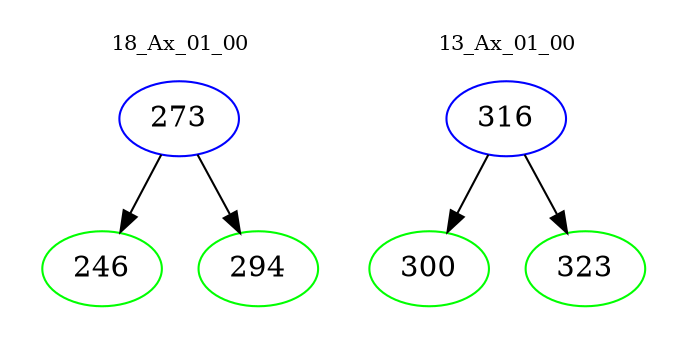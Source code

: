 digraph{
subgraph cluster_0 {
color = white
label = "18_Ax_01_00";
fontsize=10;
T0_273 [label="273", color="blue"]
T0_273 -> T0_246 [color="black"]
T0_246 [label="246", color="green"]
T0_273 -> T0_294 [color="black"]
T0_294 [label="294", color="green"]
}
subgraph cluster_1 {
color = white
label = "13_Ax_01_00";
fontsize=10;
T1_316 [label="316", color="blue"]
T1_316 -> T1_300 [color="black"]
T1_300 [label="300", color="green"]
T1_316 -> T1_323 [color="black"]
T1_323 [label="323", color="green"]
}
}
